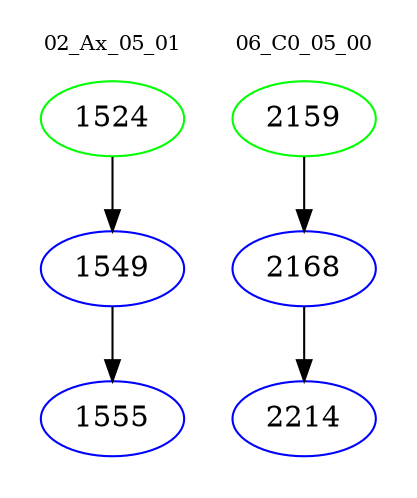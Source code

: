 digraph{
subgraph cluster_0 {
color = white
label = "02_Ax_05_01";
fontsize=10;
T0_1524 [label="1524", color="green"]
T0_1524 -> T0_1549 [color="black"]
T0_1549 [label="1549", color="blue"]
T0_1549 -> T0_1555 [color="black"]
T0_1555 [label="1555", color="blue"]
}
subgraph cluster_1 {
color = white
label = "06_C0_05_00";
fontsize=10;
T1_2159 [label="2159", color="green"]
T1_2159 -> T1_2168 [color="black"]
T1_2168 [label="2168", color="blue"]
T1_2168 -> T1_2214 [color="black"]
T1_2214 [label="2214", color="blue"]
}
}
